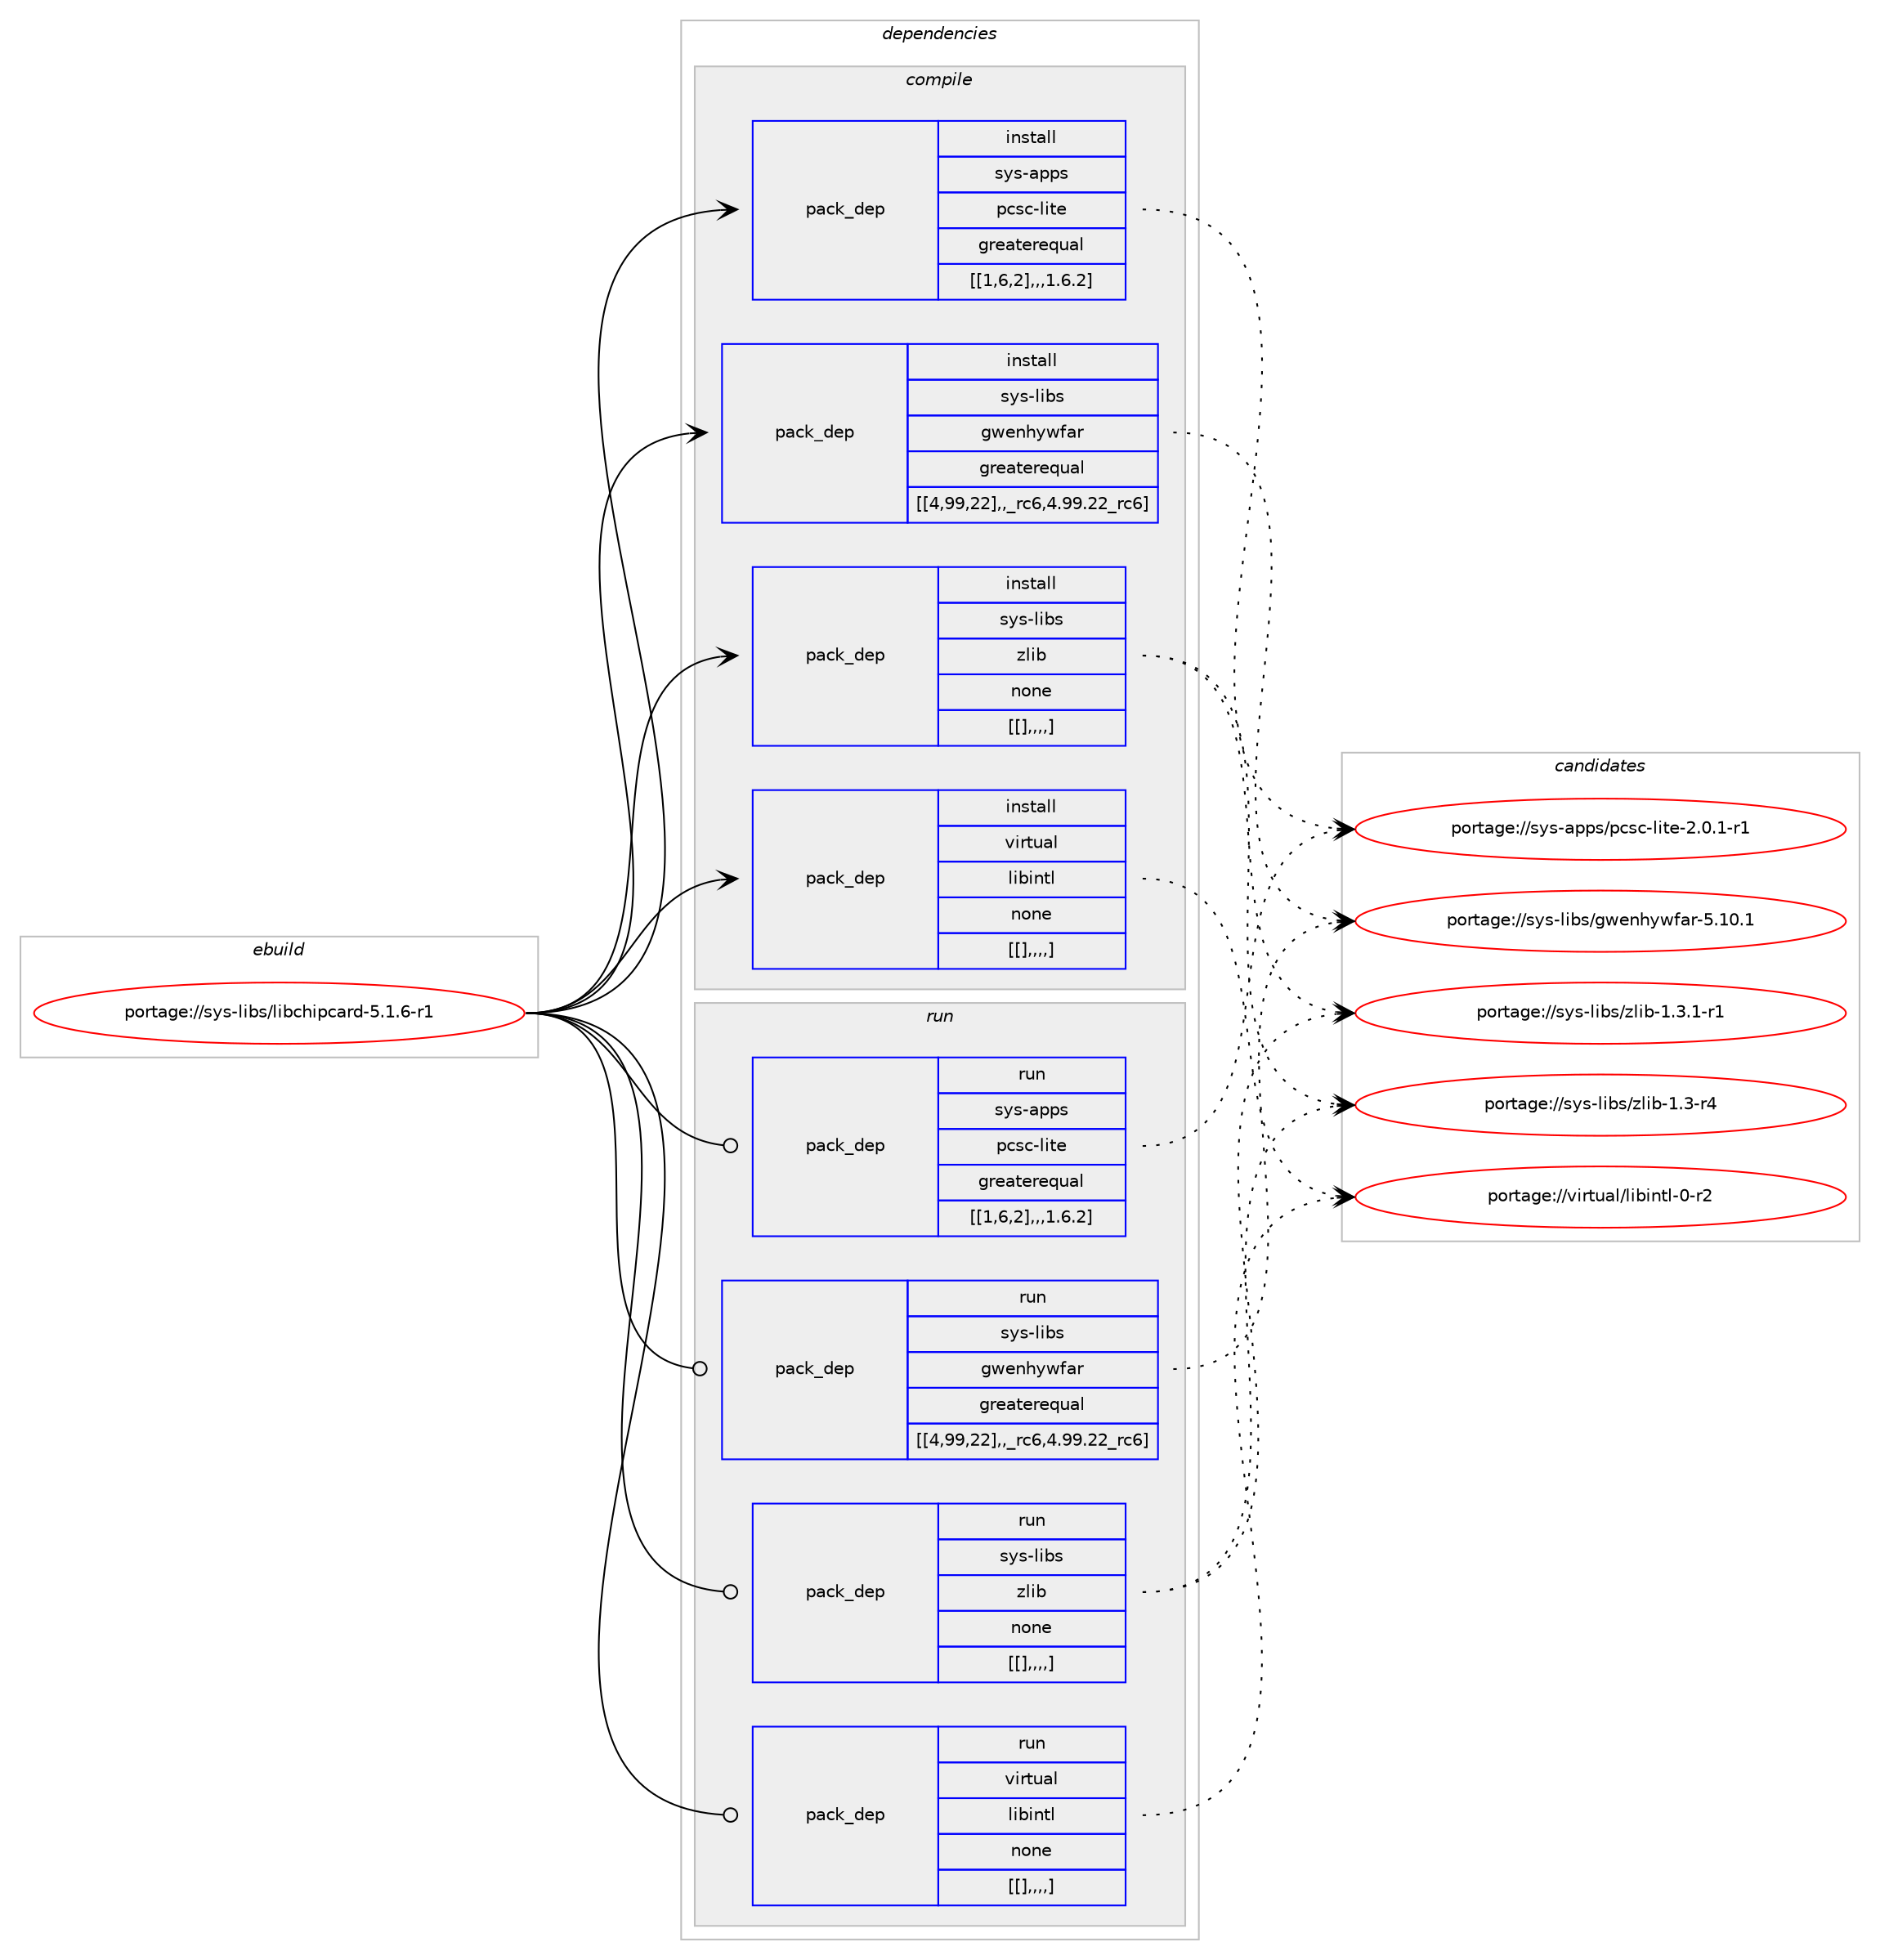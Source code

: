 digraph prolog {

# *************
# Graph options
# *************

newrank=true;
concentrate=true;
compound=true;
graph [rankdir=LR,fontname=Helvetica,fontsize=10,ranksep=1.5];#, ranksep=2.5, nodesep=0.2];
edge  [arrowhead=vee];
node  [fontname=Helvetica,fontsize=10];

# **********
# The ebuild
# **********

subgraph cluster_leftcol {
color=gray;
label=<<i>ebuild</i>>;
id [label="portage://sys-libs/libchipcard-5.1.6-r1", color=red, width=4, href="../sys-libs/libchipcard-5.1.6-r1.svg"];
}

# ****************
# The dependencies
# ****************

subgraph cluster_midcol {
color=gray;
label=<<i>dependencies</i>>;
subgraph cluster_compile {
fillcolor="#eeeeee";
style=filled;
label=<<i>compile</i>>;
subgraph pack838 {
dependency1051 [label=<<TABLE BORDER="0" CELLBORDER="1" CELLSPACING="0" CELLPADDING="4" WIDTH="220"><TR><TD ROWSPAN="6" CELLPADDING="30">pack_dep</TD></TR><TR><TD WIDTH="110">install</TD></TR><TR><TD>sys-apps</TD></TR><TR><TD>pcsc-lite</TD></TR><TR><TD>greaterequal</TD></TR><TR><TD>[[1,6,2],,,1.6.2]</TD></TR></TABLE>>, shape=none, color=blue];
}
id:e -> dependency1051:w [weight=20,style="solid",arrowhead="vee"];
subgraph pack839 {
dependency1052 [label=<<TABLE BORDER="0" CELLBORDER="1" CELLSPACING="0" CELLPADDING="4" WIDTH="220"><TR><TD ROWSPAN="6" CELLPADDING="30">pack_dep</TD></TR><TR><TD WIDTH="110">install</TD></TR><TR><TD>sys-libs</TD></TR><TR><TD>gwenhywfar</TD></TR><TR><TD>greaterequal</TD></TR><TR><TD>[[4,99,22],,_rc6,4.99.22_rc6]</TD></TR></TABLE>>, shape=none, color=blue];
}
id:e -> dependency1052:w [weight=20,style="solid",arrowhead="vee"];
subgraph pack840 {
dependency1053 [label=<<TABLE BORDER="0" CELLBORDER="1" CELLSPACING="0" CELLPADDING="4" WIDTH="220"><TR><TD ROWSPAN="6" CELLPADDING="30">pack_dep</TD></TR><TR><TD WIDTH="110">install</TD></TR><TR><TD>sys-libs</TD></TR><TR><TD>zlib</TD></TR><TR><TD>none</TD></TR><TR><TD>[[],,,,]</TD></TR></TABLE>>, shape=none, color=blue];
}
id:e -> dependency1053:w [weight=20,style="solid",arrowhead="vee"];
subgraph pack842 {
dependency1055 [label=<<TABLE BORDER="0" CELLBORDER="1" CELLSPACING="0" CELLPADDING="4" WIDTH="220"><TR><TD ROWSPAN="6" CELLPADDING="30">pack_dep</TD></TR><TR><TD WIDTH="110">install</TD></TR><TR><TD>virtual</TD></TR><TR><TD>libintl</TD></TR><TR><TD>none</TD></TR><TR><TD>[[],,,,]</TD></TR></TABLE>>, shape=none, color=blue];
}
id:e -> dependency1055:w [weight=20,style="solid",arrowhead="vee"];
}
subgraph cluster_compileandrun {
fillcolor="#eeeeee";
style=filled;
label=<<i>compile and run</i>>;
}
subgraph cluster_run {
fillcolor="#eeeeee";
style=filled;
label=<<i>run</i>>;
subgraph pack844 {
dependency1057 [label=<<TABLE BORDER="0" CELLBORDER="1" CELLSPACING="0" CELLPADDING="4" WIDTH="220"><TR><TD ROWSPAN="6" CELLPADDING="30">pack_dep</TD></TR><TR><TD WIDTH="110">run</TD></TR><TR><TD>sys-apps</TD></TR><TR><TD>pcsc-lite</TD></TR><TR><TD>greaterequal</TD></TR><TR><TD>[[1,6,2],,,1.6.2]</TD></TR></TABLE>>, shape=none, color=blue];
}
id:e -> dependency1057:w [weight=20,style="solid",arrowhead="odot"];
subgraph pack846 {
dependency1059 [label=<<TABLE BORDER="0" CELLBORDER="1" CELLSPACING="0" CELLPADDING="4" WIDTH="220"><TR><TD ROWSPAN="6" CELLPADDING="30">pack_dep</TD></TR><TR><TD WIDTH="110">run</TD></TR><TR><TD>sys-libs</TD></TR><TR><TD>gwenhywfar</TD></TR><TR><TD>greaterequal</TD></TR><TR><TD>[[4,99,22],,_rc6,4.99.22_rc6]</TD></TR></TABLE>>, shape=none, color=blue];
}
id:e -> dependency1059:w [weight=20,style="solid",arrowhead="odot"];
subgraph pack847 {
dependency1060 [label=<<TABLE BORDER="0" CELLBORDER="1" CELLSPACING="0" CELLPADDING="4" WIDTH="220"><TR><TD ROWSPAN="6" CELLPADDING="30">pack_dep</TD></TR><TR><TD WIDTH="110">run</TD></TR><TR><TD>sys-libs</TD></TR><TR><TD>zlib</TD></TR><TR><TD>none</TD></TR><TR><TD>[[],,,,]</TD></TR></TABLE>>, shape=none, color=blue];
}
id:e -> dependency1060:w [weight=20,style="solid",arrowhead="odot"];
subgraph pack850 {
dependency1064 [label=<<TABLE BORDER="0" CELLBORDER="1" CELLSPACING="0" CELLPADDING="4" WIDTH="220"><TR><TD ROWSPAN="6" CELLPADDING="30">pack_dep</TD></TR><TR><TD WIDTH="110">run</TD></TR><TR><TD>virtual</TD></TR><TR><TD>libintl</TD></TR><TR><TD>none</TD></TR><TR><TD>[[],,,,]</TD></TR></TABLE>>, shape=none, color=blue];
}
id:e -> dependency1064:w [weight=20,style="solid",arrowhead="odot"];
}
}

# **************
# The candidates
# **************

subgraph cluster_choices {
rank=same;
color=gray;
label=<<i>candidates</i>>;

subgraph choice829 {
color=black;
nodesep=1;
choice1151211154597112112115471129911599451081051161014550464846494511449 [label="portage://sys-apps/pcsc-lite-2.0.1-r1", color=red, width=4,href="../sys-apps/pcsc-lite-2.0.1-r1.svg"];
dependency1051:e -> choice1151211154597112112115471129911599451081051161014550464846494511449:w [style=dotted,weight="100"];
}
subgraph choice831 {
color=black;
nodesep=1;
choice1151211154510810598115471031191011101041211191029711445534649484649 [label="portage://sys-libs/gwenhywfar-5.10.1", color=red, width=4,href="../sys-libs/gwenhywfar-5.10.1.svg"];
dependency1052:e -> choice1151211154510810598115471031191011101041211191029711445534649484649:w [style=dotted,weight="100"];
}
subgraph choice833 {
color=black;
nodesep=1;
choice115121115451081059811547122108105984549465146494511449 [label="portage://sys-libs/zlib-1.3.1-r1", color=red, width=4,href="../sys-libs/zlib-1.3.1-r1.svg"];
choice11512111545108105981154712210810598454946514511452 [label="portage://sys-libs/zlib-1.3-r4", color=red, width=4,href="../sys-libs/zlib-1.3-r4.svg"];
dependency1053:e -> choice115121115451081059811547122108105984549465146494511449:w [style=dotted,weight="100"];
dependency1053:e -> choice11512111545108105981154712210810598454946514511452:w [style=dotted,weight="100"];
}
subgraph choice836 {
color=black;
nodesep=1;
choice11810511411611797108471081059810511011610845484511450 [label="portage://virtual/libintl-0-r2", color=red, width=4,href="../virtual/libintl-0-r2.svg"];
dependency1055:e -> choice11810511411611797108471081059810511011610845484511450:w [style=dotted,weight="100"];
}
subgraph choice839 {
color=black;
nodesep=1;
choice1151211154597112112115471129911599451081051161014550464846494511449 [label="portage://sys-apps/pcsc-lite-2.0.1-r1", color=red, width=4,href="../sys-apps/pcsc-lite-2.0.1-r1.svg"];
dependency1057:e -> choice1151211154597112112115471129911599451081051161014550464846494511449:w [style=dotted,weight="100"];
}
subgraph choice840 {
color=black;
nodesep=1;
choice1151211154510810598115471031191011101041211191029711445534649484649 [label="portage://sys-libs/gwenhywfar-5.10.1", color=red, width=4,href="../sys-libs/gwenhywfar-5.10.1.svg"];
dependency1059:e -> choice1151211154510810598115471031191011101041211191029711445534649484649:w [style=dotted,weight="100"];
}
subgraph choice842 {
color=black;
nodesep=1;
choice115121115451081059811547122108105984549465146494511449 [label="portage://sys-libs/zlib-1.3.1-r1", color=red, width=4,href="../sys-libs/zlib-1.3.1-r1.svg"];
choice11512111545108105981154712210810598454946514511452 [label="portage://sys-libs/zlib-1.3-r4", color=red, width=4,href="../sys-libs/zlib-1.3-r4.svg"];
dependency1060:e -> choice115121115451081059811547122108105984549465146494511449:w [style=dotted,weight="100"];
dependency1060:e -> choice11512111545108105981154712210810598454946514511452:w [style=dotted,weight="100"];
}
subgraph choice844 {
color=black;
nodesep=1;
choice11810511411611797108471081059810511011610845484511450 [label="portage://virtual/libintl-0-r2", color=red, width=4,href="../virtual/libintl-0-r2.svg"];
dependency1064:e -> choice11810511411611797108471081059810511011610845484511450:w [style=dotted,weight="100"];
}
}

}
